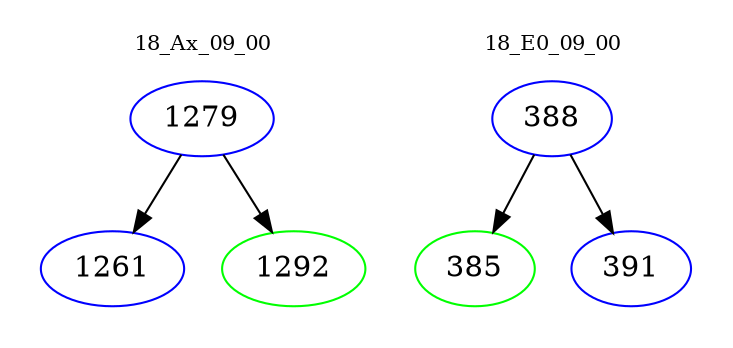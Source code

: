 digraph{
subgraph cluster_0 {
color = white
label = "18_Ax_09_00";
fontsize=10;
T0_1279 [label="1279", color="blue"]
T0_1279 -> T0_1261 [color="black"]
T0_1261 [label="1261", color="blue"]
T0_1279 -> T0_1292 [color="black"]
T0_1292 [label="1292", color="green"]
}
subgraph cluster_1 {
color = white
label = "18_E0_09_00";
fontsize=10;
T1_388 [label="388", color="blue"]
T1_388 -> T1_385 [color="black"]
T1_385 [label="385", color="green"]
T1_388 -> T1_391 [color="black"]
T1_391 [label="391", color="blue"]
}
}
